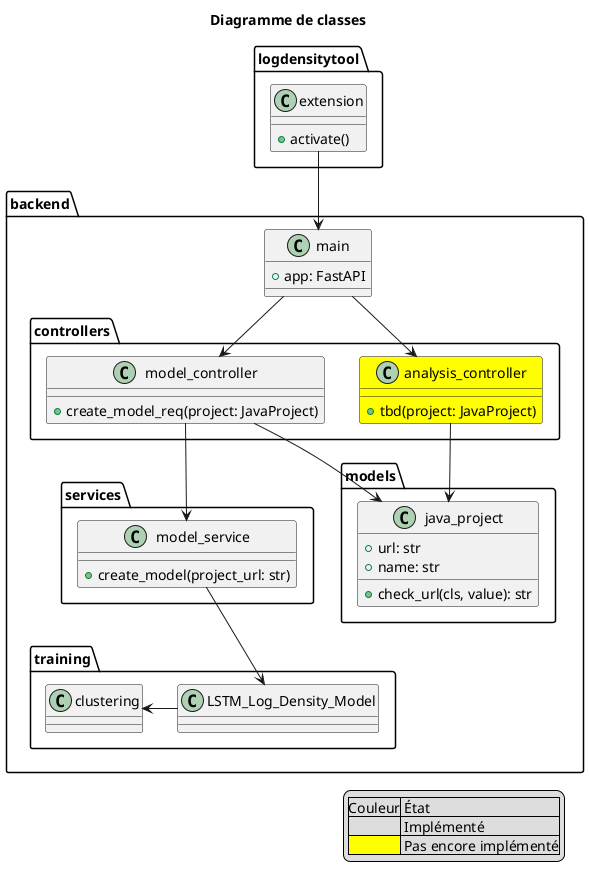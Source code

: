@startuml

title Diagramme de classes

legend right
    |Couleur| État |
    |<#DDDDDD>| Implémenté|
    |<#FFFF00>| Pas encore implémenté|
endlegend

package logdensitytool {
    class extension {
        +activate()
    }
}

package backend {
    class main {
        +app: FastAPI
    }

    package controllers {
        class model_controller {
            +create_model_req(project: JavaProject)
        }

        class analysis_controller #FFFF00 {
            +tbd(project: JavaProject)
        }
    }

    package services {
        class model_service {
            +create_model(project_url: str)
        }
    }

    package models {
        class java_project {
            +url: str
            +name: str
            +check_url(cls, value): str
        }
    }

    package training {
        class LSTM_Log_Density_Model
        class clustering
    }
}


extension --> main

main --> model_controller
main --> analysis_controller

model_controller --> java_project
analysis_controller --> java_project

model_controller --> model_service

model_service --> LSTM_Log_Density_Model
LSTM_Log_Density_Model -l-> clustering

@enduml